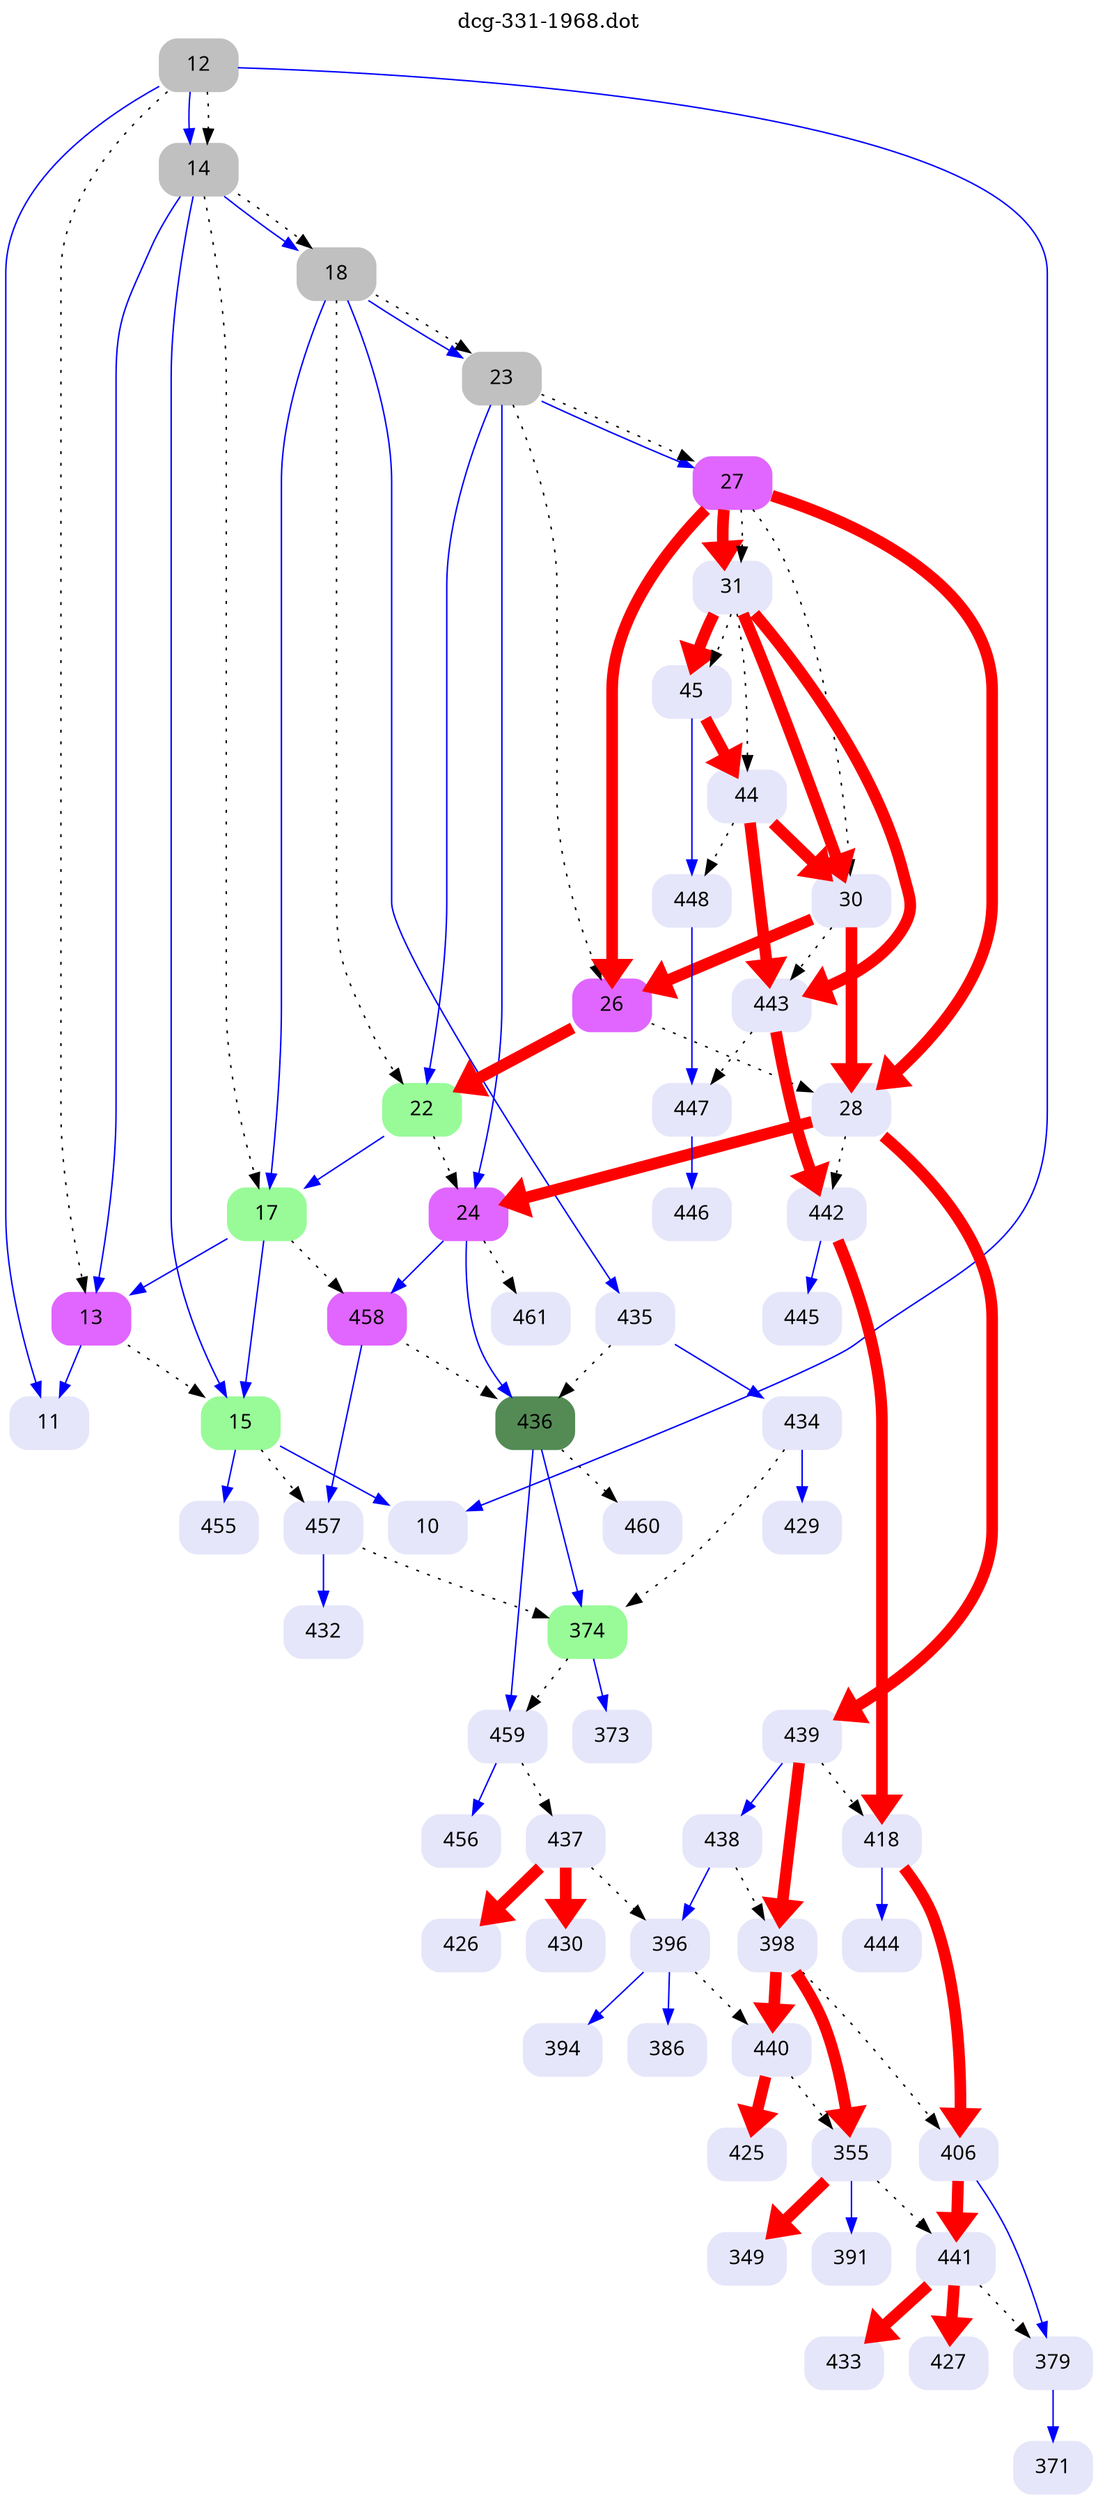 digraph dcg_331 {
  labelloc="t";
  label="dcg-331-1968.dot";
  node [fontname="sans-serif"];
  node [shape=box style="rounded,filled"];
  n12 [label="12" color=grey];
  n12 -> n11 [color=blue penwidth=1];
  n12 -> n10 [color=blue penwidth=1];
  n12 -> n14 [color=blue penwidth=1];
  n12 -> n13 [style=dotted,label=""];
  n12 -> n14 [style=dotted,label=""];
  n14 [label="14" color=grey];
  n14 -> n13 [color=blue penwidth=1];
  n14 -> n15 [color=blue penwidth=1];
  n14 -> n18 [color=blue penwidth=1];
  n14 -> n17 [style=dotted,label=""];
  n14 -> n18 [style=dotted,label=""];
  n18 [label="18" color=grey];
  n18 -> n17 [color=blue penwidth=1];
  n18 -> n435 [color=blue penwidth=1];
  n18 -> n23 [color=blue penwidth=1];
  n18 -> n22 [style=dotted,label=""];
  n18 -> n23 [style=dotted,label=""];
  n23 [label="23" color=grey];
  n23 -> n22 [color=blue penwidth=1];
  n23 -> n24 [color=blue penwidth=1];
  n23 -> n27 [color=blue penwidth=1];
  n23 -> n26 [style=dotted,label=""];
  n23 -> n27 [style=dotted,label=""];
  n27 [label="27" color=mediumorchid1];
  n27 -> n26 [color=red penwidth=8];
  n27 -> n28 [color=red penwidth=8];
  n27 -> n31 [color=red penwidth=8];
  n27 -> n30 [style=dotted,label=""];
  n27 -> n31 [style=dotted,label=""];
  n31 [label="31" color=lavender];
  n31 -> n30 [color=red penwidth=8];
  n31 -> n443 [color=red penwidth=8];
  n31 -> n45 [color=red penwidth=8];
  n31 -> n44 [style=dotted,label=""];
  n31 -> n45 [style=dotted,label=""];
  n45 [label="45" color=lavender];
  n45 -> n44 [color=red penwidth=8];
  n45 -> n448 [color=blue penwidth=1];
  n448 [label="448" color=lavender];
  n448 -> n447 [color=blue penwidth=1];
  n447 [label="447" color=lavender];
  n447 -> n446 [color=blue penwidth=1];
  n446 [label="446" color=lavender];
  n44 [label="44" color=lavender];
  n44 -> n30 [color=red penwidth=8];
  n44 -> n443 [color=red penwidth=8];
  n44 -> n448 [style=dotted,label=""];
  n443 [label="443" color=lavender];
  n443 -> n442 [color=red penwidth=8];
  n443 -> n447 [style=dotted,label=""];
  n442 [label="442" color=lavender];
  n442 -> n418 [color=red penwidth=8];
  n442 -> n445 [color=blue penwidth=1];
  n445 [label="445" color=lavender];
  n418 [label="418" color=lavender];
  n418 -> n406 [color=red penwidth=8];
  n418 -> n444 [color=blue penwidth=1];
  n444 [label="444" color=lavender];
  n406 [label="406" color=lavender];
  n406 -> n441 [color=red penwidth=8];
  n406 -> n379 [color=blue penwidth=1];
  n379 [label="379" color=lavender];
  n379 -> n371 [color=blue penwidth=1];
  n371 [label="371" color=lavender];
  n441 [label="441" color=lavender];
  n441 -> n433 [color=red penwidth=8];
  n441 -> n427 [color=red penwidth=8];
  n441 -> n379 [style=dotted,label=""];
  n427 [label="427" color=lavender];
  n433 [label="433" color=lavender];
  n30 [label="30" color=lavender];
  n30 -> n26 [color=red penwidth=8];
  n30 -> n28 [color=red penwidth=8];
  n30 -> n443 [style=dotted,label=""];
  n28 [label="28" color=lavender];
  n28 -> n24 [color=red penwidth=8];
  n28 -> n439 [color=red penwidth=8];
  n28 -> n442 [style=dotted,label=""];
  n439 [label="439" color=lavender];
  n439 -> n438 [color=blue penwidth=1];
  n439 -> n398 [color=red penwidth=8];
  n439 -> n418 [style=dotted,label=""];
  n398 [label="398" color=lavender];
  n398 -> n440 [color=red penwidth=8];
  n398 -> n355 [color=red penwidth=8];
  n398 -> n406 [style=dotted,label=""];
  n355 [label="355" color=lavender];
  n355 -> n349 [color=red penwidth=8];
  n355 -> n391 [color=blue penwidth=1];
  n355 -> n441 [style=dotted,label=""];
  n391 [label="391" color=lavender];
  n349 [label="349" color=lavender];
  n440 [label="440" color=lavender];
  n440 -> n425 [color=red penwidth=8];
  n440 -> n355 [style=dotted,label=""];
  n425 [label="425" color=lavender];
  n438 [label="438" color=lavender];
  n438 -> n396 [color=blue penwidth=1];
  n438 -> n398 [style=dotted,label=""];
  n396 [label="396" color=lavender];
  n396 -> n394 [color=blue penwidth=1];
  n396 -> n386 [color=blue penwidth=1];
  n396 -> n440 [style=dotted,label=""];
  n386 [label="386" color=lavender];
  n394 [label="394" color=lavender];
  n24 [label="24" color=mediumorchid1];
  n24 -> n458 [color=blue penwidth=1];
  n24 -> n436 [color=blue penwidth=1];
  n24 -> n461 [style=dotted,label=""];
  n436 [label="436" color=palegreen4];
  n436 -> n374 [color=blue penwidth=1];
  n436 -> n459 [color=blue penwidth=1];
  n436 -> n460 [style=dotted,label=""];
  n459 [label="459" color=lavender];
  n459 -> n456 [color=blue penwidth=1];
  n459 -> n437 [style=dotted,label=""];
  n456 [label="456" color=lavender];
  n437 [label="437" color=lavender];
  n437 -> n426 [color=red penwidth=8];
  n437 -> n430 [color=red penwidth=8];
  n437 -> n396 [style=dotted,label=""];
  n430 [label="430" color=lavender];
  n426 [label="426" color=lavender];
  n374 [label="374" color=palegreen];
  n374 -> n373 [color=blue penwidth=1];
  n374 -> n459 [style=dotted,label=""];
  n373 [label="373" color=lavender];
  n460 [label="460" color=lavender];
  n458 [label="458" color=mediumorchid1];
  n458 -> n457 [color=blue penwidth=1];
  n458 -> n436 [style=dotted,label=""];
  n457 [label="457" color=lavender];
  n457 -> n432 [color=blue penwidth=1];
  n457 -> n374 [style=dotted,label=""];
  n432 [label="432" color=lavender];
  n461 [label="461" color=lavender];
  n26 [label="26" color=mediumorchid1];
  n26 -> n22 [color=red penwidth=8];
  n26 -> n28 [style=dotted,label=""];
  n22 [label="22" color=palegreen];
  n22 -> n17 [color=blue penwidth=1];
  n22 -> n24 [style=dotted,label=""];
  n17 [label="17" color=palegreen];
  n17 -> n13 [color=blue penwidth=1];
  n17 -> n15 [color=blue penwidth=1];
  n17 -> n458 [style=dotted,label=""];
  n15 [label="15" color=palegreen];
  n15 -> n10 [color=blue penwidth=1];
  n15 -> n455 [color=blue penwidth=1];
  n15 -> n457 [style=dotted,label=""];
  n455 [label="455" color=lavender];
  n10 [label="10" color=lavender];
  n13 [label="13" color=mediumorchid1];
  n13 -> n11 [color=blue penwidth=1];
  n13 -> n15 [style=dotted,label=""];
  n11 [label="11" color=lavender];
  n435 [label="435" color=lavender];
  n435 -> n434 [color=blue penwidth=1];
  n435 -> n436 [style=dotted,label=""];
  n434 [label="434" color=lavender];
  n434 -> n429 [color=blue penwidth=1];
  n434 -> n374 [style=dotted,label=""];
  n429 [label="429" color=lavender];
}
